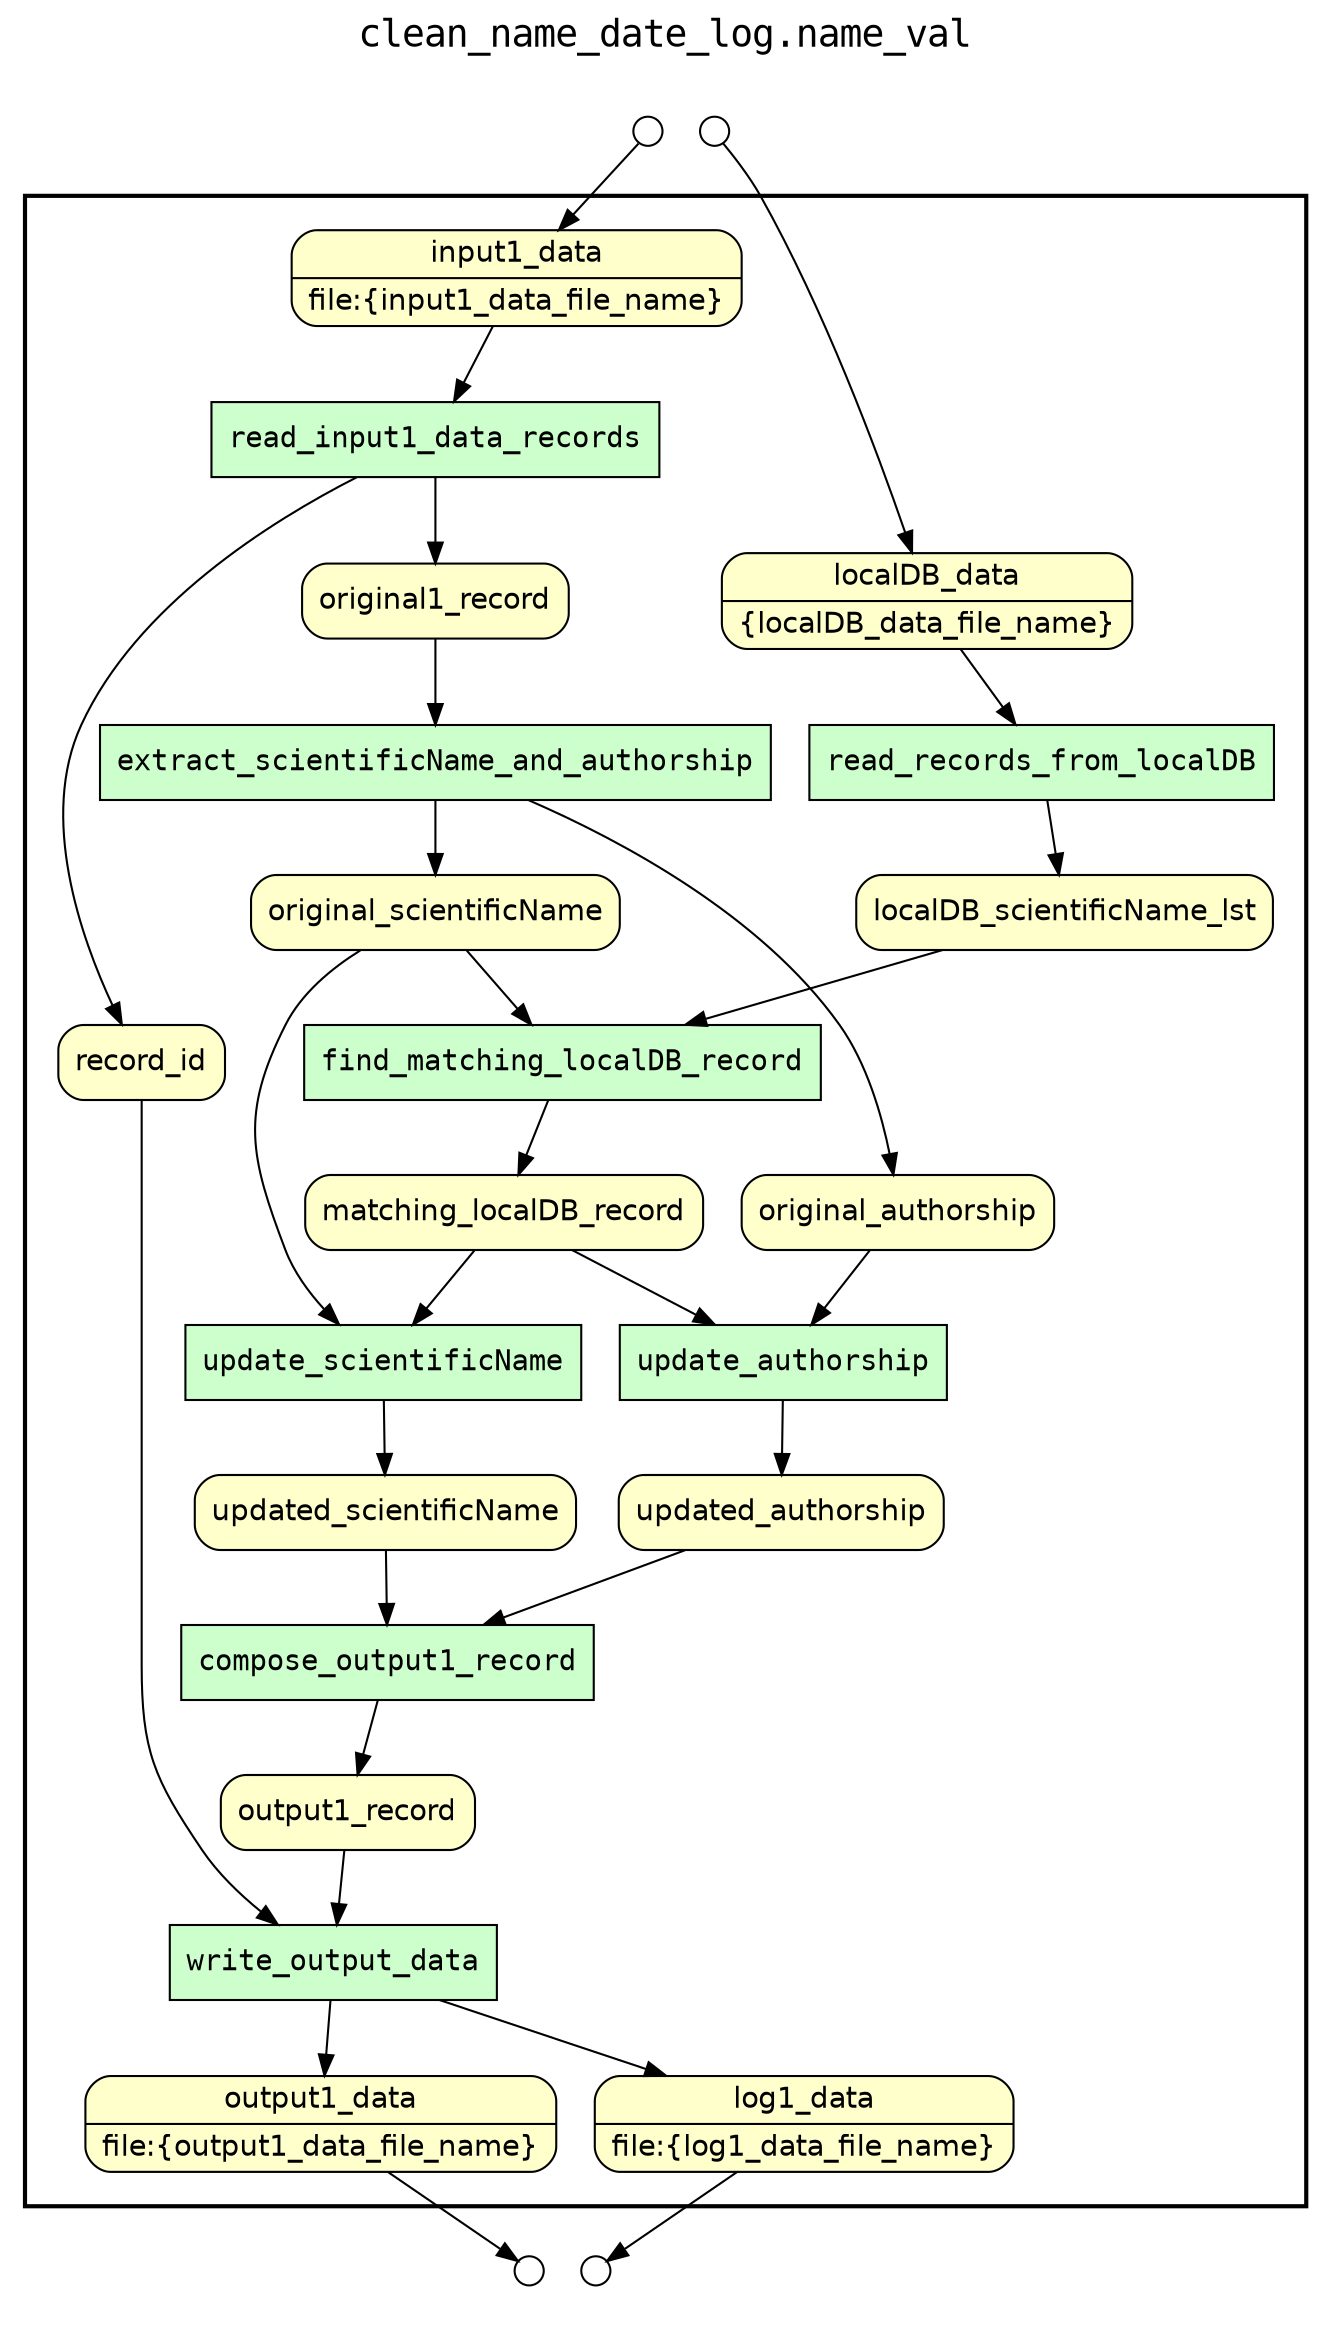 digraph Workflow {
rankdir=TB
fontname=Courier; fontsize=18; labelloc=t
label="clean_name_date_log.name_val"
subgraph cluster_workflow_box_outer { label=""; color=black; penwidth=2
subgraph cluster_workflow_box_inner { label=""; color=white
node[shape=box style=filled fillcolor="#CCFFCC" peripheries=1 fontname=Courier]
read_records_from_localDB
read_input1_data_records
extract_scientificName_and_authorship
find_matching_localDB_record
update_scientificName
update_authorship
compose_output1_record
write_output_data
node[shape=box style="rounded,filled" fillcolor="#FFFFCC" peripheries=1 fontname=Helvetica]
output1_data [shape=record rankdir=LR label="{<f0> output1_data |<f1> file\:\{output1_data_file_name\}}"];
log1_data [shape=record rankdir=LR label="{<f0> log1_data |<f1> file\:\{log1_data_file_name\}}"];
localDB_data [shape=record rankdir=LR label="{<f0> localDB_data |<f1> \{localDB_data_file_name\}}"];
input1_data [shape=record rankdir=LR label="{<f0> input1_data |<f1> file\:\{input1_data_file_name\}}"];
original1_record
original_scientificName
localDB_scientificName_lst
matching_localDB_record
original_authorship
updated_scientificName
updated_authorship
output1_record
record_id
node[shape=box style="rounded,filled" fillcolor="#FCFCFC" peripheries=1 fontname=Helvetica]
read_records_from_localDB -> localDB_scientificName_lst
localDB_data -> read_records_from_localDB
read_input1_data_records -> original1_record
read_input1_data_records -> record_id
input1_data -> read_input1_data_records
extract_scientificName_and_authorship -> original_scientificName
extract_scientificName_and_authorship -> original_authorship
original1_record -> extract_scientificName_and_authorship
find_matching_localDB_record -> matching_localDB_record
original_scientificName -> find_matching_localDB_record
localDB_scientificName_lst -> find_matching_localDB_record
update_scientificName -> updated_scientificName
original_scientificName -> update_scientificName
matching_localDB_record -> update_scientificName
update_authorship -> updated_authorship
matching_localDB_record -> update_authorship
original_authorship -> update_authorship
compose_output1_record -> output1_record
updated_scientificName -> compose_output1_record
updated_authorship -> compose_output1_record
write_output_data -> output1_data
write_output_data -> log1_data
output1_record -> write_output_data
record_id -> write_output_data
}}
subgraph cluster_input_ports_group_outer { label=""; color=white
subgraph cluster_input_ports_group_inner { label=""; color=white
node[shape=circle style="rounded,filled" fillcolor="#FFFFFF" peripheries=1 fontname=Helvetica width=0.2]
localDB_data_input_port [label=""]
input1_data_input_port [label=""]
}}
subgraph cluster_output_ports_group_outer { label=""; color=white
subgraph cluster_output_ports_group_inner { label=""; color=white
node[shape=circle style="rounded,filled" fillcolor="#FFFFFF" peripheries=1 fontname=Helvetica width=0.2]
output1_data_output_port [label=""]
log1_data_output_port [label=""]
}}
localDB_data_input_port -> localDB_data
input1_data_input_port -> input1_data
output1_data -> output1_data_output_port
log1_data -> log1_data_output_port
}
